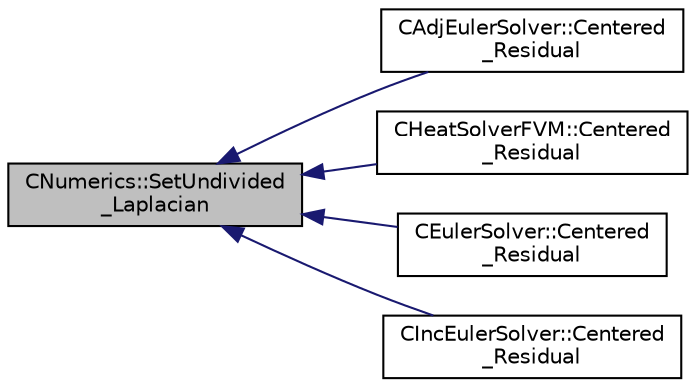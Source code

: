 digraph "CNumerics::SetUndivided_Laplacian"
{
  edge [fontname="Helvetica",fontsize="10",labelfontname="Helvetica",labelfontsize="10"];
  node [fontname="Helvetica",fontsize="10",shape=record];
  rankdir="LR";
  Node933 [label="CNumerics::SetUndivided\l_Laplacian",height=0.2,width=0.4,color="black", fillcolor="grey75", style="filled", fontcolor="black"];
  Node933 -> Node934 [dir="back",color="midnightblue",fontsize="10",style="solid",fontname="Helvetica"];
  Node934 [label="CAdjEulerSolver::Centered\l_Residual",height=0.2,width=0.4,color="black", fillcolor="white", style="filled",URL="$class_c_adj_euler_solver.html#ac56fe0a4cf0b8df7730fab2eea3344ff",tooltip="Compute the spatial integration using a centered scheme for the adjoint equations. "];
  Node933 -> Node935 [dir="back",color="midnightblue",fontsize="10",style="solid",fontname="Helvetica"];
  Node935 [label="CHeatSolverFVM::Centered\l_Residual",height=0.2,width=0.4,color="black", fillcolor="white", style="filled",URL="$class_c_heat_solver_f_v_m.html#a779d9a04dd9c3d81518e9ed74985a246",tooltip="Compute the spatial integration using a centered scheme. "];
  Node933 -> Node936 [dir="back",color="midnightblue",fontsize="10",style="solid",fontname="Helvetica"];
  Node936 [label="CEulerSolver::Centered\l_Residual",height=0.2,width=0.4,color="black", fillcolor="white", style="filled",URL="$class_c_euler_solver.html#a70328326ace55eb5b3a786455a1d0de8",tooltip="Compute the spatial integration using a centered scheme. "];
  Node933 -> Node937 [dir="back",color="midnightblue",fontsize="10",style="solid",fontname="Helvetica"];
  Node937 [label="CIncEulerSolver::Centered\l_Residual",height=0.2,width=0.4,color="black", fillcolor="white", style="filled",URL="$class_c_inc_euler_solver.html#a8f119d91c8b4c53415045afee6b4f3d0",tooltip="Compute the spatial integration using a centered scheme. "];
}
